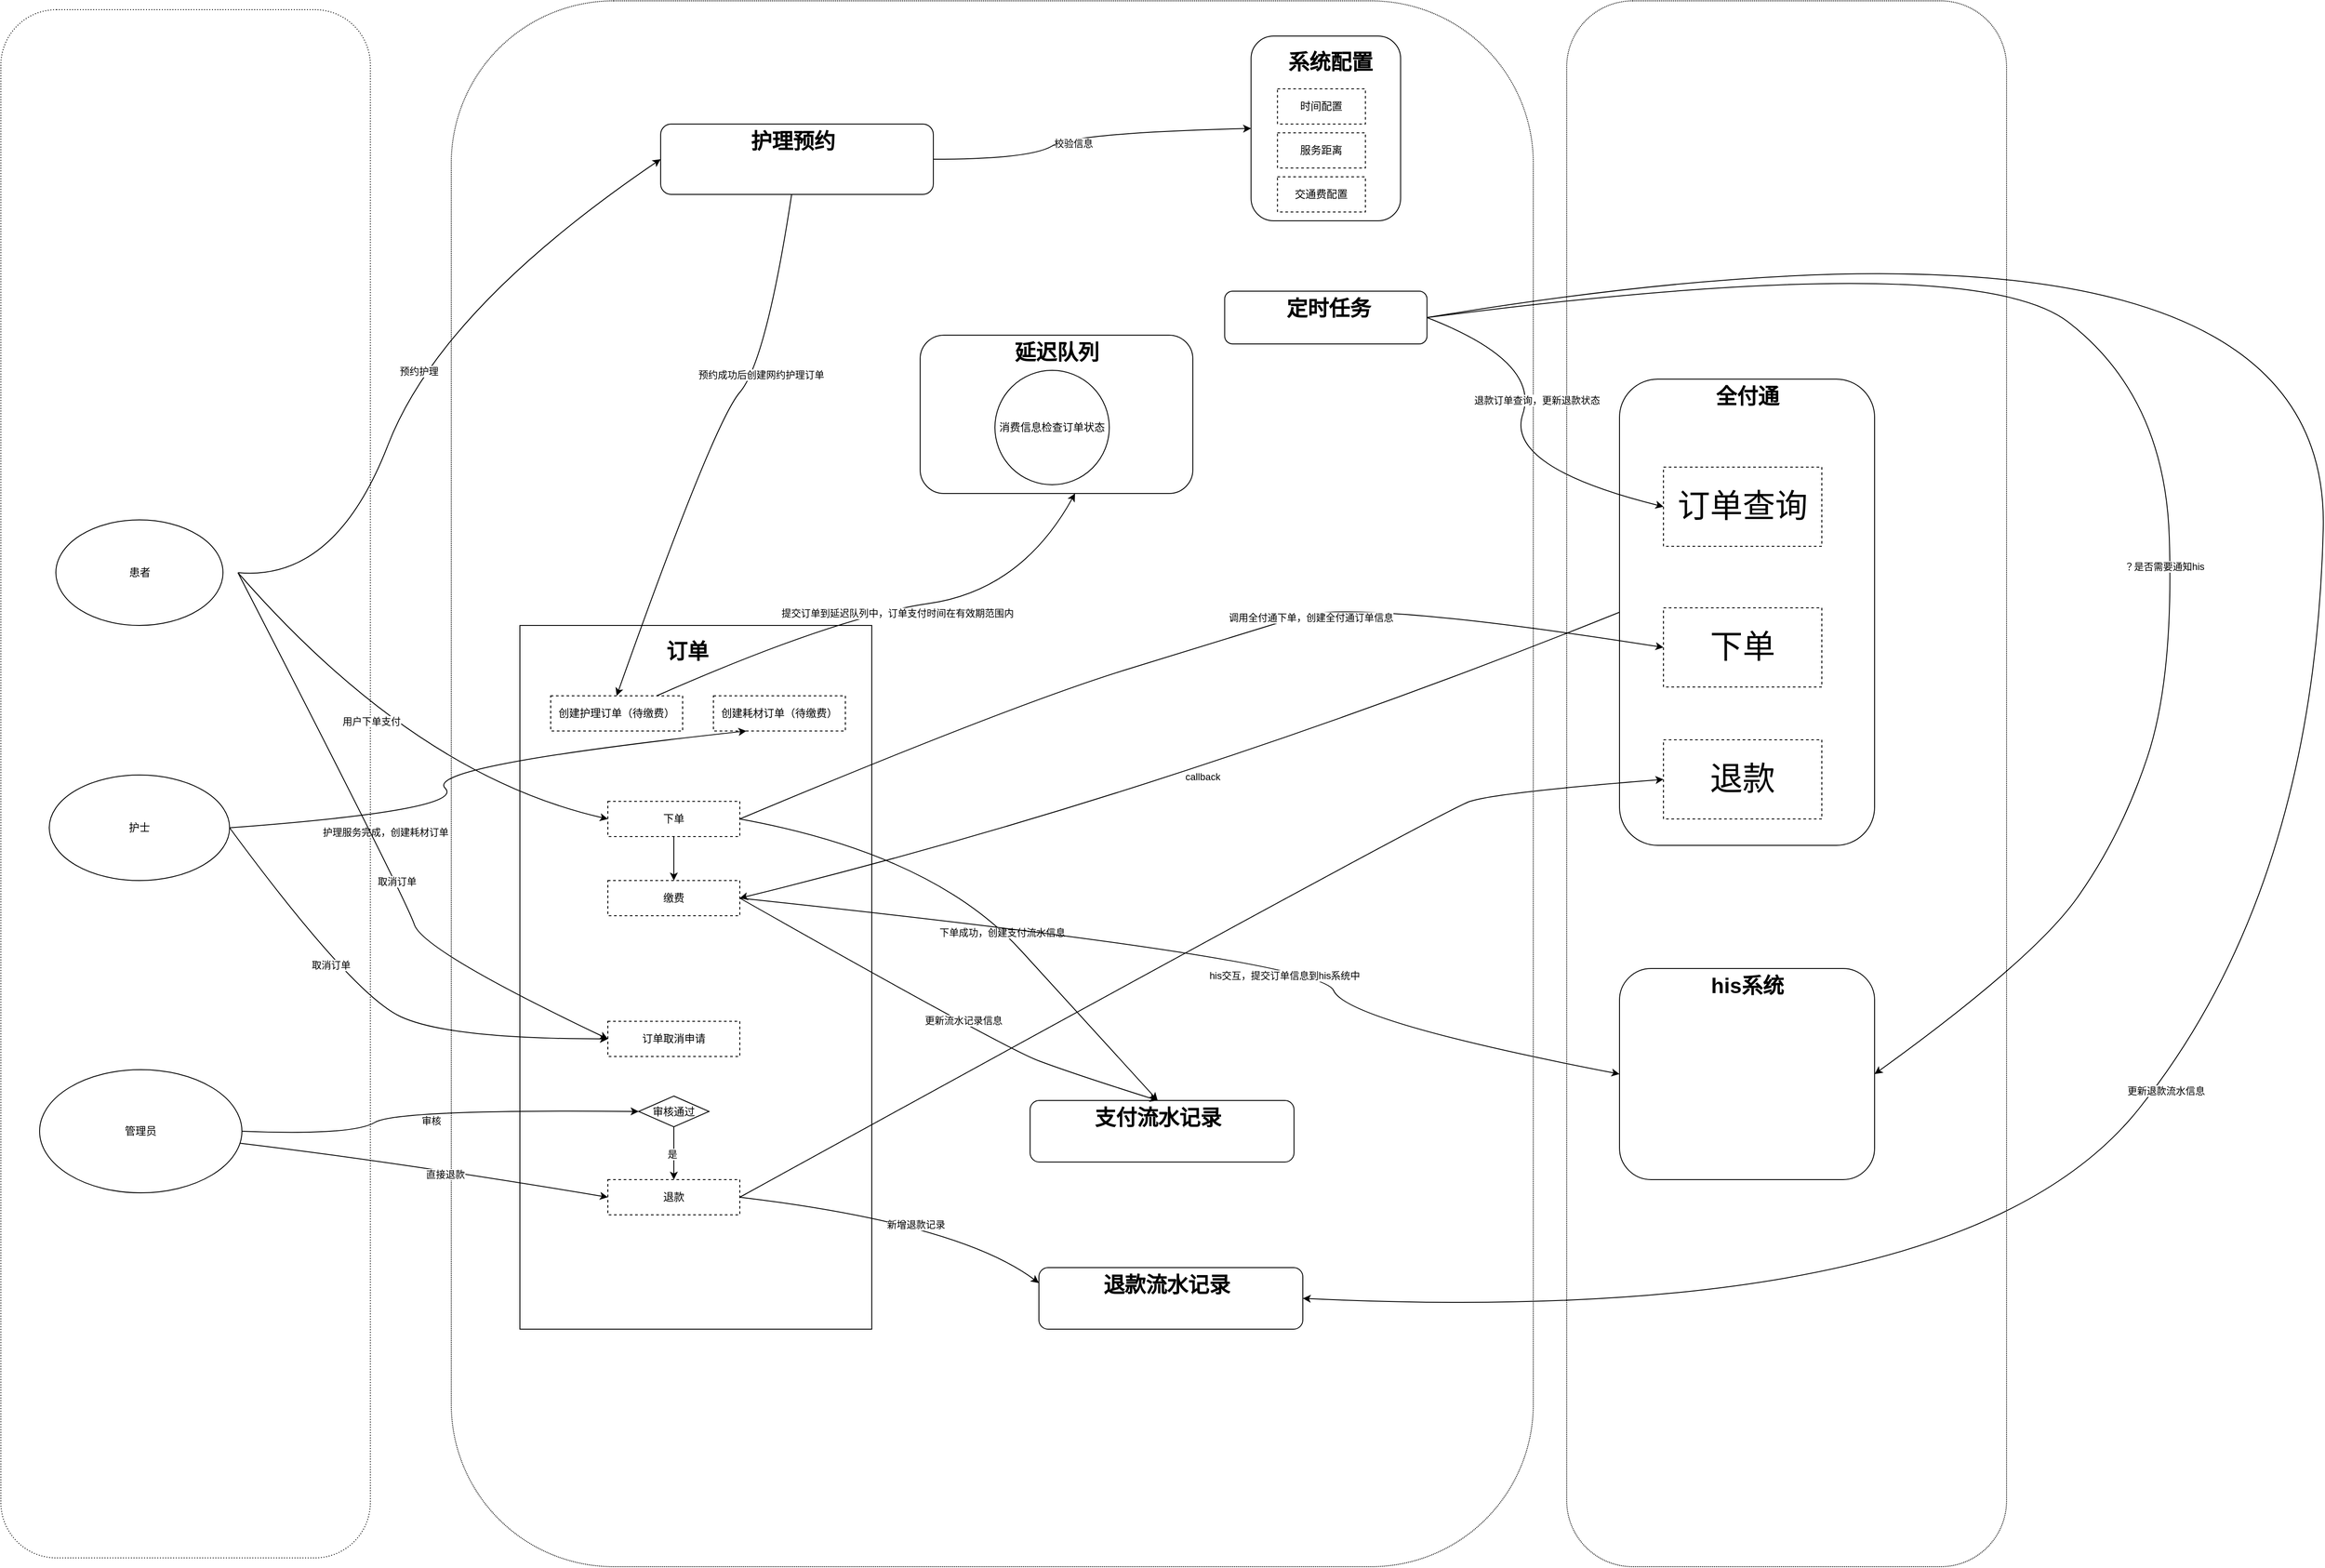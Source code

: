 <mxfile version="21.1.8" type="github">
  <diagram id="R2lEEEUBdFMjLlhIrx00" name="Page-1">
    <mxGraphModel dx="4326" dy="3360" grid="1" gridSize="10" guides="1" tooltips="1" connect="1" arrows="1" fold="1" page="0" pageScale="1" pageWidth="850" pageHeight="1100" math="0" shadow="0" extFonts="Permanent Marker^https://fonts.googleapis.com/css?family=Permanent+Marker">
      <root>
        <mxCell id="0" />
        <mxCell id="1" parent="0" />
        <mxCell id="V_KaOfOmdFqGTKFBVD7W-199" value="" style="rounded=1;whiteSpace=wrap;html=1;dashed=1;dashPattern=1 1;" vertex="1" parent="1">
          <mxGeometry x="290" y="-1260" width="500" height="1780" as="geometry" />
        </mxCell>
        <mxCell id="V_KaOfOmdFqGTKFBVD7W-198" value="" style="rounded=1;whiteSpace=wrap;html=1;dashed=1;dashPattern=1 1;" vertex="1" parent="1">
          <mxGeometry x="-978" y="-1260" width="1230" height="1780" as="geometry" />
        </mxCell>
        <mxCell id="V_KaOfOmdFqGTKFBVD7W-197" value="" style="rounded=1;whiteSpace=wrap;html=1;dashed=1;dashPattern=1 2;" vertex="1" parent="1">
          <mxGeometry x="-1490" y="-1250" width="420" height="1760" as="geometry" />
        </mxCell>
        <mxCell id="V_KaOfOmdFqGTKFBVD7W-49" value="患者" style="ellipse;whiteSpace=wrap;html=1;perimeterSpacing=17;" vertex="1" parent="1">
          <mxGeometry x="-1427.5" y="-670" width="190" height="120" as="geometry" />
        </mxCell>
        <mxCell id="V_KaOfOmdFqGTKFBVD7W-51" value="" style="rounded=0;whiteSpace=wrap;html=1;" vertex="1" parent="1">
          <mxGeometry x="-900" y="-550" width="400" height="800" as="geometry" />
        </mxCell>
        <mxCell id="V_KaOfOmdFqGTKFBVD7W-52" value="订单" style="text;strokeColor=none;fillColor=none;html=1;fontSize=24;fontStyle=1;verticalAlign=middle;align=center;" vertex="1" parent="1">
          <mxGeometry x="-760" y="-540" width="100" height="40" as="geometry" />
        </mxCell>
        <mxCell id="V_KaOfOmdFqGTKFBVD7W-53" value="" style="rounded=1;whiteSpace=wrap;html=1;" vertex="1" parent="1">
          <mxGeometry x="-740" y="-1120" width="310" height="80" as="geometry" />
        </mxCell>
        <mxCell id="V_KaOfOmdFqGTKFBVD7W-54" value="护理预约" style="text;strokeColor=none;fillColor=none;html=1;fontSize=24;fontStyle=1;verticalAlign=middle;align=center;" vertex="1" parent="1">
          <mxGeometry x="-640" y="-1120" width="100" height="40" as="geometry" />
        </mxCell>
        <mxCell id="V_KaOfOmdFqGTKFBVD7W-58" value="" style="rounded=1;whiteSpace=wrap;html=1;" vertex="1" parent="1">
          <mxGeometry x="-68.82" y="-1220" width="170" height="210" as="geometry" />
        </mxCell>
        <mxCell id="V_KaOfOmdFqGTKFBVD7W-59" value="系统配置" style="text;strokeColor=none;fillColor=none;html=1;fontSize=24;fontStyle=1;verticalAlign=middle;align=center;" vertex="1" parent="1">
          <mxGeometry x="-28.82" y="-1210" width="100" height="40" as="geometry" />
        </mxCell>
        <mxCell id="V_KaOfOmdFqGTKFBVD7W-60" value="时间配置" style="rounded=0;whiteSpace=wrap;html=1;dashed=1;" vertex="1" parent="1">
          <mxGeometry x="-38.82" y="-1160" width="100" height="40" as="geometry" />
        </mxCell>
        <mxCell id="V_KaOfOmdFqGTKFBVD7W-61" value="服务距离" style="rounded=0;whiteSpace=wrap;html=1;dashed=1;" vertex="1" parent="1">
          <mxGeometry x="-38.82" y="-1110" width="100" height="40" as="geometry" />
        </mxCell>
        <mxCell id="V_KaOfOmdFqGTKFBVD7W-62" value="交通费配置" style="rounded=0;whiteSpace=wrap;html=1;dashed=1;" vertex="1" parent="1">
          <mxGeometry x="-38.82" y="-1060" width="100" height="40" as="geometry" />
        </mxCell>
        <mxCell id="V_KaOfOmdFqGTKFBVD7W-64" value="创建护理订单（待缴费）" style="rounded=0;whiteSpace=wrap;html=1;dashed=1;" vertex="1" parent="1">
          <mxGeometry x="-865" y="-470" width="150" height="40" as="geometry" />
        </mxCell>
        <mxCell id="V_KaOfOmdFqGTKFBVD7W-71" value="" style="rounded=1;whiteSpace=wrap;html=1;" vertex="1" parent="1">
          <mxGeometry x="350" y="-830" width="290" height="530" as="geometry" />
        </mxCell>
        <mxCell id="V_KaOfOmdFqGTKFBVD7W-72" value="全付通" style="text;strokeColor=none;fillColor=none;html=1;fontSize=24;fontStyle=1;verticalAlign=middle;align=center;" vertex="1" parent="1">
          <mxGeometry x="445" y="-830" width="100" height="40" as="geometry" />
        </mxCell>
        <mxCell id="V_KaOfOmdFqGTKFBVD7W-88" value="" style="edgeStyle=orthogonalEdgeStyle;rounded=0;orthogonalLoop=1;jettySize=auto;html=1;" edge="1" parent="1" target="V_KaOfOmdFqGTKFBVD7W-76">
          <mxGeometry relative="1" as="geometry">
            <mxPoint x="25" y="-550" as="sourcePoint" />
          </mxGeometry>
        </mxCell>
        <mxCell id="V_KaOfOmdFqGTKFBVD7W-83" value="" style="rounded=1;whiteSpace=wrap;html=1;" vertex="1" parent="1">
          <mxGeometry x="350" y="-160" width="290" height="240" as="geometry" />
        </mxCell>
        <mxCell id="V_KaOfOmdFqGTKFBVD7W-84" value="his系统" style="text;strokeColor=none;fillColor=none;html=1;fontSize=24;fontStyle=1;verticalAlign=middle;align=center;" vertex="1" parent="1">
          <mxGeometry x="445" y="-160" width="100" height="40" as="geometry" />
        </mxCell>
        <mxCell id="V_KaOfOmdFqGTKFBVD7W-106" style="edgeStyle=orthogonalEdgeStyle;rounded=0;orthogonalLoop=1;jettySize=auto;html=1;exitX=0.5;exitY=1;exitDx=0;exitDy=0;" edge="1" parent="1" source="V_KaOfOmdFqGTKFBVD7W-51" target="V_KaOfOmdFqGTKFBVD7W-51">
          <mxGeometry relative="1" as="geometry" />
        </mxCell>
        <mxCell id="V_KaOfOmdFqGTKFBVD7W-111" value="护士" style="ellipse;whiteSpace=wrap;html=1;" vertex="1" parent="1">
          <mxGeometry x="-1435" y="-380" width="205" height="120" as="geometry" />
        </mxCell>
        <mxCell id="V_KaOfOmdFqGTKFBVD7W-112" value="创建耗材订单（待缴费）" style="rounded=0;whiteSpace=wrap;html=1;dashed=1;" vertex="1" parent="1">
          <mxGeometry x="-680" y="-470" width="150" height="40" as="geometry" />
        </mxCell>
        <mxCell id="V_KaOfOmdFqGTKFBVD7W-118" value="" style="rounded=1;whiteSpace=wrap;html=1;" vertex="1" parent="1">
          <mxGeometry x="-98.82" y="-930" width="230" height="60" as="geometry" />
        </mxCell>
        <mxCell id="V_KaOfOmdFqGTKFBVD7W-119" value="定时任务" style="text;strokeColor=none;fillColor=none;html=1;fontSize=24;fontStyle=1;verticalAlign=middle;align=center;" vertex="1" parent="1">
          <mxGeometry x="-32.64" y="-930" width="103.82" height="40" as="geometry" />
        </mxCell>
        <mxCell id="V_KaOfOmdFqGTKFBVD7W-120" value="" style="rounded=1;whiteSpace=wrap;html=1;" vertex="1" parent="1">
          <mxGeometry x="-445" y="-880" width="310" height="180" as="geometry" />
        </mxCell>
        <mxCell id="V_KaOfOmdFqGTKFBVD7W-122" value="延迟队列" style="text;strokeColor=none;fillColor=none;html=1;fontSize=24;fontStyle=1;verticalAlign=middle;align=center;" vertex="1" parent="1">
          <mxGeometry x="-340" y="-880" width="100" height="40" as="geometry" />
        </mxCell>
        <mxCell id="V_KaOfOmdFqGTKFBVD7W-123" value="" style="curved=1;endArrow=classic;html=1;rounded=0;entryX=0;entryY=0.5;entryDx=0;entryDy=0;" edge="1" parent="1" target="V_KaOfOmdFqGTKFBVD7W-53">
          <mxGeometry width="50" height="50" relative="1" as="geometry">
            <mxPoint x="-1220" y="-610" as="sourcePoint" />
            <mxPoint x="-710" y="-1000" as="targetPoint" />
            <Array as="points">
              <mxPoint x="-1110" y="-600" />
              <mxPoint x="-990" y="-910" />
            </Array>
          </mxGeometry>
        </mxCell>
        <mxCell id="V_KaOfOmdFqGTKFBVD7W-124" value="预约护理" style="edgeLabel;html=1;align=center;verticalAlign=middle;resizable=0;points=[];" vertex="1" connectable="0" parent="V_KaOfOmdFqGTKFBVD7W-123">
          <mxGeometry x="-0.012" y="-3" relative="1" as="geometry">
            <mxPoint x="-1" as="offset" />
          </mxGeometry>
        </mxCell>
        <mxCell id="V_KaOfOmdFqGTKFBVD7W-127" value="" style="curved=1;endArrow=classic;html=1;rounded=0;exitX=1;exitY=0.5;exitDx=0;exitDy=0;entryX=0;entryY=0.5;entryDx=0;entryDy=0;" edge="1" parent="1" source="V_KaOfOmdFqGTKFBVD7W-53" target="V_KaOfOmdFqGTKFBVD7W-58">
          <mxGeometry width="50" height="50" relative="1" as="geometry">
            <mxPoint x="-330" y="-1000" as="sourcePoint" />
            <mxPoint x="-280" y="-1050" as="targetPoint" />
            <Array as="points">
              <mxPoint x="-320" y="-1080" />
              <mxPoint x="-270" y="-1110" />
            </Array>
          </mxGeometry>
        </mxCell>
        <mxCell id="V_KaOfOmdFqGTKFBVD7W-128" value="校验信息" style="edgeLabel;html=1;align=center;verticalAlign=middle;resizable=0;points=[];" vertex="1" connectable="0" parent="V_KaOfOmdFqGTKFBVD7W-127">
          <mxGeometry x="-0.129" y="-9" relative="1" as="geometry">
            <mxPoint as="offset" />
          </mxGeometry>
        </mxCell>
        <mxCell id="V_KaOfOmdFqGTKFBVD7W-130" value="" style="curved=1;endArrow=classic;html=1;rounded=0;exitX=1;exitY=0.5;exitDx=0;exitDy=0;entryX=0.25;entryY=1;entryDx=0;entryDy=0;" edge="1" parent="1" source="V_KaOfOmdFqGTKFBVD7W-111" target="V_KaOfOmdFqGTKFBVD7W-112">
          <mxGeometry width="50" height="50" relative="1" as="geometry">
            <mxPoint x="-1010" y="-340" as="sourcePoint" />
            <mxPoint x="-960" y="-390" as="targetPoint" />
            <Array as="points">
              <mxPoint x="-960" y="-340" />
              <mxPoint x="-1010" y="-390" />
            </Array>
          </mxGeometry>
        </mxCell>
        <mxCell id="V_KaOfOmdFqGTKFBVD7W-131" value="护理服务完成，创建耗材订单" style="edgeLabel;html=1;align=center;verticalAlign=middle;resizable=0;points=[];" vertex="1" connectable="0" parent="V_KaOfOmdFqGTKFBVD7W-130">
          <mxGeometry x="-0.509" y="-18" relative="1" as="geometry">
            <mxPoint x="1" as="offset" />
          </mxGeometry>
        </mxCell>
        <mxCell id="V_KaOfOmdFqGTKFBVD7W-132" value="" style="curved=1;endArrow=classic;html=1;rounded=0;entryX=0.5;entryY=0;entryDx=0;entryDy=0;" edge="1" parent="1" source="V_KaOfOmdFqGTKFBVD7W-53" target="V_KaOfOmdFqGTKFBVD7W-64">
          <mxGeometry width="50" height="50" relative="1" as="geometry">
            <mxPoint x="-730" y="-750" as="sourcePoint" />
            <mxPoint x="-680" y="-800" as="targetPoint" />
            <Array as="points">
              <mxPoint x="-620" y="-850" />
              <mxPoint x="-680" y="-780" />
            </Array>
          </mxGeometry>
        </mxCell>
        <mxCell id="V_KaOfOmdFqGTKFBVD7W-133" value="预约成功后创建网约护理订单" style="edgeLabel;html=1;align=center;verticalAlign=middle;resizable=0;points=[];" vertex="1" connectable="0" parent="V_KaOfOmdFqGTKFBVD7W-132">
          <mxGeometry x="-0.325" y="6" relative="1" as="geometry">
            <mxPoint x="-1" as="offset" />
          </mxGeometry>
        </mxCell>
        <mxCell id="V_KaOfOmdFqGTKFBVD7W-194" value="" style="edgeStyle=orthogonalEdgeStyle;rounded=0;orthogonalLoop=1;jettySize=auto;html=1;" edge="1" parent="1" source="V_KaOfOmdFqGTKFBVD7W-134" target="V_KaOfOmdFqGTKFBVD7W-144">
          <mxGeometry relative="1" as="geometry" />
        </mxCell>
        <mxCell id="V_KaOfOmdFqGTKFBVD7W-134" value="下单" style="rounded=0;whiteSpace=wrap;html=1;dashed=1;" vertex="1" parent="1">
          <mxGeometry x="-800" y="-350" width="150" height="40" as="geometry" />
        </mxCell>
        <mxCell id="V_KaOfOmdFqGTKFBVD7W-135" value="" style="curved=1;endArrow=classic;html=1;rounded=0;exitX=1;exitY=0.5;exitDx=0;exitDy=0;entryX=0;entryY=0.5;entryDx=0;entryDy=0;" edge="1" parent="1" source="V_KaOfOmdFqGTKFBVD7W-49" target="V_KaOfOmdFqGTKFBVD7W-134">
          <mxGeometry width="50" height="50" relative="1" as="geometry">
            <mxPoint x="-1080" y="-410" as="sourcePoint" />
            <mxPoint x="-1030" y="-460" as="targetPoint" />
            <Array as="points">
              <mxPoint x="-1020" y="-380" />
            </Array>
          </mxGeometry>
        </mxCell>
        <mxCell id="V_KaOfOmdFqGTKFBVD7W-136" value="用户下单支付" style="edgeLabel;html=1;align=center;verticalAlign=middle;resizable=0;points=[];" vertex="1" connectable="0" parent="V_KaOfOmdFqGTKFBVD7W-135">
          <mxGeometry x="-0.149" y="3" relative="1" as="geometry">
            <mxPoint as="offset" />
          </mxGeometry>
        </mxCell>
        <mxCell id="V_KaOfOmdFqGTKFBVD7W-137" value="&lt;font style=&quot;font-size: 37px;&quot;&gt;下单&lt;/font&gt;" style="rounded=0;whiteSpace=wrap;html=1;dashed=1;" vertex="1" parent="1">
          <mxGeometry x="400" y="-570" width="180" height="90" as="geometry" />
        </mxCell>
        <mxCell id="V_KaOfOmdFqGTKFBVD7W-138" value="" style="curved=1;endArrow=classic;html=1;rounded=0;entryX=0;entryY=0.5;entryDx=0;entryDy=0;exitX=1;exitY=0.5;exitDx=0;exitDy=0;" edge="1" parent="1" source="V_KaOfOmdFqGTKFBVD7W-134" target="V_KaOfOmdFqGTKFBVD7W-137">
          <mxGeometry width="50" height="50" relative="1" as="geometry">
            <mxPoint x="-20" y="-430" as="sourcePoint" />
            <mxPoint x="30" y="-480" as="targetPoint" />
            <Array as="points">
              <mxPoint x="-340" y="-460" />
              <mxPoint x="-80" y="-540" />
              <mxPoint x="50" y="-580" />
            </Array>
          </mxGeometry>
        </mxCell>
        <mxCell id="V_KaOfOmdFqGTKFBVD7W-139" value="调用全付通下单，创建全付通订单信息" style="edgeLabel;html=1;align=center;verticalAlign=middle;resizable=0;points=[];" vertex="1" connectable="0" parent="V_KaOfOmdFqGTKFBVD7W-138">
          <mxGeometry x="0.255" y="-4" relative="1" as="geometry">
            <mxPoint y="1" as="offset" />
          </mxGeometry>
        </mxCell>
        <mxCell id="V_KaOfOmdFqGTKFBVD7W-140" value="" style="rounded=1;whiteSpace=wrap;html=1;" vertex="1" parent="1">
          <mxGeometry x="-320" y="-10" width="300" height="70" as="geometry" />
        </mxCell>
        <mxCell id="V_KaOfOmdFqGTKFBVD7W-141" value="支付流水记录" style="text;strokeColor=none;fillColor=none;html=1;fontSize=24;fontStyle=1;verticalAlign=middle;align=center;" vertex="1" parent="1">
          <mxGeometry x="-225" y="-10" width="100" height="40" as="geometry" />
        </mxCell>
        <mxCell id="V_KaOfOmdFqGTKFBVD7W-142" value="" style="curved=1;endArrow=classic;html=1;rounded=0;exitX=1;exitY=0.5;exitDx=0;exitDy=0;entryX=0.5;entryY=0;entryDx=0;entryDy=0;" edge="1" parent="1" source="V_KaOfOmdFqGTKFBVD7W-134" target="V_KaOfOmdFqGTKFBVD7W-141">
          <mxGeometry width="50" height="50" relative="1" as="geometry">
            <mxPoint x="-280" y="-70" as="sourcePoint" />
            <mxPoint x="-230" y="-120" as="targetPoint" />
            <Array as="points">
              <mxPoint x="-430" y="-290" />
              <mxPoint x="-230" y="-70" />
            </Array>
          </mxGeometry>
        </mxCell>
        <mxCell id="V_KaOfOmdFqGTKFBVD7W-143" value="下单成功，创建支付流水信息" style="edgeLabel;html=1;align=center;verticalAlign=middle;resizable=0;points=[];" vertex="1" connectable="0" parent="V_KaOfOmdFqGTKFBVD7W-142">
          <mxGeometry x="0.136" y="-3" relative="1" as="geometry">
            <mxPoint y="-1" as="offset" />
          </mxGeometry>
        </mxCell>
        <mxCell id="V_KaOfOmdFqGTKFBVD7W-144" value="缴费" style="rounded=0;whiteSpace=wrap;html=1;dashed=1;" vertex="1" parent="1">
          <mxGeometry x="-800" y="-260" width="150" height="40" as="geometry" />
        </mxCell>
        <mxCell id="V_KaOfOmdFqGTKFBVD7W-145" value="" style="curved=1;endArrow=classic;html=1;rounded=0;exitX=0;exitY=0.5;exitDx=0;exitDy=0;entryX=1;entryY=0.5;entryDx=0;entryDy=0;" edge="1" parent="1" source="V_KaOfOmdFqGTKFBVD7W-71" target="V_KaOfOmdFqGTKFBVD7W-144">
          <mxGeometry width="50" height="50" relative="1" as="geometry">
            <mxPoint x="-160" y="-310" as="sourcePoint" />
            <mxPoint x="-110" y="-360" as="targetPoint" />
            <Array as="points">
              <mxPoint x="-160" y="-360" />
            </Array>
          </mxGeometry>
        </mxCell>
        <mxCell id="V_KaOfOmdFqGTKFBVD7W-146" value="callback" style="edgeLabel;html=1;align=center;verticalAlign=middle;resizable=0;points=[];" vertex="1" connectable="0" parent="V_KaOfOmdFqGTKFBVD7W-145">
          <mxGeometry x="-0.031" y="-4" relative="1" as="geometry">
            <mxPoint x="1" as="offset" />
          </mxGeometry>
        </mxCell>
        <mxCell id="V_KaOfOmdFqGTKFBVD7W-147" value="" style="curved=1;endArrow=classic;html=1;rounded=0;exitX=1;exitY=0.5;exitDx=0;exitDy=0;entryX=0.5;entryY=0;entryDx=0;entryDy=0;" edge="1" parent="1" source="V_KaOfOmdFqGTKFBVD7W-144" target="V_KaOfOmdFqGTKFBVD7W-141">
          <mxGeometry width="50" height="50" relative="1" as="geometry">
            <mxPoint x="-420" y="-100" as="sourcePoint" />
            <mxPoint x="-370" y="-150" as="targetPoint" />
            <Array as="points">
              <mxPoint x="-350" y="-70" />
              <mxPoint x="-270" y="-40" />
            </Array>
          </mxGeometry>
        </mxCell>
        <mxCell id="V_KaOfOmdFqGTKFBVD7W-148" value="更新流水记录信息" style="edgeLabel;html=1;align=center;verticalAlign=middle;resizable=0;points=[];" vertex="1" connectable="0" parent="V_KaOfOmdFqGTKFBVD7W-147">
          <mxGeometry x="0.09" y="4" relative="1" as="geometry">
            <mxPoint as="offset" />
          </mxGeometry>
        </mxCell>
        <mxCell id="V_KaOfOmdFqGTKFBVD7W-149" value="" style="curved=1;endArrow=classic;html=1;rounded=0;exitX=1;exitY=0.5;exitDx=0;exitDy=0;entryX=0;entryY=0.5;entryDx=0;entryDy=0;" edge="1" parent="1" source="V_KaOfOmdFqGTKFBVD7W-144" target="V_KaOfOmdFqGTKFBVD7W-83">
          <mxGeometry width="50" height="50" relative="1" as="geometry">
            <mxPoint x="-40" y="-170" as="sourcePoint" />
            <mxPoint x="10" y="-220" as="targetPoint" />
            <Array as="points">
              <mxPoint x="10" y="-170" />
              <mxPoint x="40" y="-100" />
            </Array>
          </mxGeometry>
        </mxCell>
        <mxCell id="V_KaOfOmdFqGTKFBVD7W-150" value="his交互，提交订单信息到his系统中" style="edgeLabel;html=1;align=center;verticalAlign=middle;resizable=0;points=[];" vertex="1" connectable="0" parent="V_KaOfOmdFqGTKFBVD7W-149">
          <mxGeometry x="0.18" y="-21" relative="1" as="geometry">
            <mxPoint x="1" y="1" as="offset" />
          </mxGeometry>
        </mxCell>
        <mxCell id="V_KaOfOmdFqGTKFBVD7W-154" value="" style="curved=1;endArrow=classic;html=1;rounded=0;entryX=0.568;entryY=1;entryDx=0;entryDy=0;entryPerimeter=0;" edge="1" parent="1" source="V_KaOfOmdFqGTKFBVD7W-64" target="V_KaOfOmdFqGTKFBVD7W-120">
          <mxGeometry width="50" height="50" relative="1" as="geometry">
            <mxPoint x="-430" y="-580" as="sourcePoint" />
            <mxPoint x="-380" y="-630" as="targetPoint" />
            <Array as="points">
              <mxPoint x="-540" y="-560" />
              <mxPoint x="-330" y="-590" />
            </Array>
          </mxGeometry>
        </mxCell>
        <mxCell id="V_KaOfOmdFqGTKFBVD7W-155" value="提交订单到延迟队列中，订单支付时间在有效期范围内" style="edgeLabel;html=1;align=center;verticalAlign=middle;resizable=0;points=[];" vertex="1" connectable="0" parent="V_KaOfOmdFqGTKFBVD7W-154">
          <mxGeometry x="0.042" y="-6" relative="1" as="geometry">
            <mxPoint as="offset" />
          </mxGeometry>
        </mxCell>
        <mxCell id="V_KaOfOmdFqGTKFBVD7W-158" value="&lt;font style=&quot;font-size: 37px;&quot;&gt;退款&lt;/font&gt;" style="rounded=0;whiteSpace=wrap;html=1;dashed=1;" vertex="1" parent="1">
          <mxGeometry x="400" y="-420" width="180" height="90" as="geometry" />
        </mxCell>
        <mxCell id="V_KaOfOmdFqGTKFBVD7W-159" value="订单取消申请" style="rounded=0;whiteSpace=wrap;html=1;dashed=1;" vertex="1" parent="1">
          <mxGeometry x="-800" y="-100" width="150" height="40" as="geometry" />
        </mxCell>
        <mxCell id="V_KaOfOmdFqGTKFBVD7W-160" value="" style="curved=1;endArrow=classic;html=1;rounded=0;exitX=1;exitY=0.5;exitDx=0;exitDy=0;entryX=0;entryY=0.5;entryDx=0;entryDy=0;" edge="1" parent="1" source="V_KaOfOmdFqGTKFBVD7W-111" target="V_KaOfOmdFqGTKFBVD7W-159">
          <mxGeometry width="50" height="50" relative="1" as="geometry">
            <mxPoint x="-1080" y="-140" as="sourcePoint" />
            <mxPoint x="-1030" y="-190" as="targetPoint" />
            <Array as="points">
              <mxPoint x="-1090" y="-130" />
              <mxPoint x="-980" y="-80" />
            </Array>
          </mxGeometry>
        </mxCell>
        <mxCell id="V_KaOfOmdFqGTKFBVD7W-161" value="取消订单" style="edgeLabel;html=1;align=center;verticalAlign=middle;resizable=0;points=[];" vertex="1" connectable="0" parent="V_KaOfOmdFqGTKFBVD7W-160">
          <mxGeometry x="-0.277" y="1" relative="1" as="geometry">
            <mxPoint x="-1" as="offset" />
          </mxGeometry>
        </mxCell>
        <mxCell id="V_KaOfOmdFqGTKFBVD7W-162" value="" style="curved=1;endArrow=classic;html=1;rounded=0;exitX=1;exitY=0.5;exitDx=0;exitDy=0;entryX=0;entryY=0.5;entryDx=0;entryDy=0;" edge="1" parent="1" source="V_KaOfOmdFqGTKFBVD7W-49" target="V_KaOfOmdFqGTKFBVD7W-159">
          <mxGeometry width="50" height="50" relative="1" as="geometry">
            <mxPoint x="-1050" y="-180" as="sourcePoint" />
            <mxPoint x="-1000" y="-230" as="targetPoint" />
            <Array as="points">
              <mxPoint x="-1030" y="-240" />
              <mxPoint x="-1010" y="-180" />
            </Array>
          </mxGeometry>
        </mxCell>
        <mxCell id="V_KaOfOmdFqGTKFBVD7W-163" value="取消订单" style="edgeLabel;html=1;align=center;verticalAlign=middle;resizable=0;points=[];" vertex="1" connectable="0" parent="V_KaOfOmdFqGTKFBVD7W-162">
          <mxGeometry x="0.108" relative="1" as="geometry">
            <mxPoint as="offset" />
          </mxGeometry>
        </mxCell>
        <mxCell id="V_KaOfOmdFqGTKFBVD7W-164" value="管理员" style="ellipse;whiteSpace=wrap;html=1;" vertex="1" parent="1">
          <mxGeometry x="-1446" y="-45" width="230" height="140" as="geometry" />
        </mxCell>
        <mxCell id="V_KaOfOmdFqGTKFBVD7W-165" value="退款" style="rounded=0;whiteSpace=wrap;html=1;dashed=1;" vertex="1" parent="1">
          <mxGeometry x="-800" y="80" width="150" height="40" as="geometry" />
        </mxCell>
        <mxCell id="V_KaOfOmdFqGTKFBVD7W-168" style="edgeStyle=orthogonalEdgeStyle;rounded=0;orthogonalLoop=1;jettySize=auto;html=1;entryX=0.5;entryY=0;entryDx=0;entryDy=0;" edge="1" parent="1" source="V_KaOfOmdFqGTKFBVD7W-166" target="V_KaOfOmdFqGTKFBVD7W-165">
          <mxGeometry relative="1" as="geometry" />
        </mxCell>
        <mxCell id="V_KaOfOmdFqGTKFBVD7W-196" value="是" style="edgeLabel;html=1;align=center;verticalAlign=middle;resizable=0;points=[];" vertex="1" connectable="0" parent="V_KaOfOmdFqGTKFBVD7W-168">
          <mxGeometry x="-0.004" y="-2" relative="1" as="geometry">
            <mxPoint y="1" as="offset" />
          </mxGeometry>
        </mxCell>
        <mxCell id="V_KaOfOmdFqGTKFBVD7W-166" value="审核通过" style="rhombus;whiteSpace=wrap;html=1;" vertex="1" parent="1">
          <mxGeometry x="-765" y="-15" width="80" height="35" as="geometry" />
        </mxCell>
        <mxCell id="V_KaOfOmdFqGTKFBVD7W-167" value="" style="curved=1;endArrow=classic;html=1;rounded=0;exitX=1;exitY=0.5;exitDx=0;exitDy=0;entryX=0;entryY=0.5;entryDx=0;entryDy=0;" edge="1" parent="1" source="V_KaOfOmdFqGTKFBVD7W-164" target="V_KaOfOmdFqGTKFBVD7W-166">
          <mxGeometry width="50" height="50" relative="1" as="geometry">
            <mxPoint x="-1090" y="50" as="sourcePoint" />
            <mxPoint x="-1040" as="targetPoint" />
            <Array as="points">
              <mxPoint x="-1090" y="30" />
              <mxPoint x="-1040" />
            </Array>
          </mxGeometry>
        </mxCell>
        <mxCell id="V_KaOfOmdFqGTKFBVD7W-195" value="审核" style="edgeLabel;html=1;align=center;verticalAlign=middle;resizable=0;points=[];" vertex="1" connectable="0" parent="V_KaOfOmdFqGTKFBVD7W-167">
          <mxGeometry x="-0.033" y="-12" relative="1" as="geometry">
            <mxPoint x="1" as="offset" />
          </mxGeometry>
        </mxCell>
        <mxCell id="V_KaOfOmdFqGTKFBVD7W-169" value="" style="curved=1;endArrow=classic;html=1;rounded=0;entryX=0;entryY=0.5;entryDx=0;entryDy=0;" edge="1" parent="1" source="V_KaOfOmdFqGTKFBVD7W-164" target="V_KaOfOmdFqGTKFBVD7W-165">
          <mxGeometry width="50" height="50" relative="1" as="geometry">
            <mxPoint x="-1240" y="40" as="sourcePoint" />
            <mxPoint x="-940" y="90" as="targetPoint" />
            <Array as="points">
              <mxPoint x="-1040" y="60" />
            </Array>
          </mxGeometry>
        </mxCell>
        <mxCell id="V_KaOfOmdFqGTKFBVD7W-170" value="直接退款" style="edgeLabel;html=1;align=center;verticalAlign=middle;resizable=0;points=[];" vertex="1" connectable="0" parent="V_KaOfOmdFqGTKFBVD7W-169">
          <mxGeometry x="0.122" y="-4" relative="1" as="geometry">
            <mxPoint x="-1" as="offset" />
          </mxGeometry>
        </mxCell>
        <mxCell id="V_KaOfOmdFqGTKFBVD7W-171" value="" style="curved=1;endArrow=classic;html=1;rounded=0;entryX=0;entryY=0.5;entryDx=0;entryDy=0;exitX=1;exitY=0.5;exitDx=0;exitDy=0;" edge="1" parent="1" source="V_KaOfOmdFqGTKFBVD7W-165" target="V_KaOfOmdFqGTKFBVD7W-158">
          <mxGeometry width="50" height="50" relative="1" as="geometry">
            <mxPoint x="120" y="-250" as="sourcePoint" />
            <mxPoint x="170" y="-300" as="targetPoint" />
            <Array as="points">
              <mxPoint x="150" y="-340" />
              <mxPoint x="210" y="-360" />
            </Array>
          </mxGeometry>
        </mxCell>
        <mxCell id="V_KaOfOmdFqGTKFBVD7W-173" value="消费信息检查订单状态" style="ellipse;whiteSpace=wrap;html=1;aspect=fixed;" vertex="1" parent="1">
          <mxGeometry x="-360" y="-840" width="130" height="130" as="geometry" />
        </mxCell>
        <mxCell id="V_KaOfOmdFqGTKFBVD7W-174" value="&lt;font style=&quot;font-size: 37px;&quot;&gt;订单查询&lt;/font&gt;" style="rounded=0;whiteSpace=wrap;html=1;dashed=1;" vertex="1" parent="1">
          <mxGeometry x="400" y="-730" width="180" height="90" as="geometry" />
        </mxCell>
        <mxCell id="V_KaOfOmdFqGTKFBVD7W-175" value="" style="curved=1;endArrow=classic;html=1;rounded=0;entryX=0;entryY=0.5;entryDx=0;entryDy=0;exitX=1;exitY=0.5;exitDx=0;exitDy=0;" edge="1" parent="1" source="V_KaOfOmdFqGTKFBVD7W-118" target="V_KaOfOmdFqGTKFBVD7W-174">
          <mxGeometry width="50" height="50" relative="1" as="geometry">
            <mxPoint x="210" y="-850" as="sourcePoint" />
            <mxPoint x="260" y="-900" as="targetPoint" />
            <Array as="points">
              <mxPoint x="260" y="-850" />
              <mxPoint x="220" y="-730" />
            </Array>
          </mxGeometry>
        </mxCell>
        <mxCell id="V_KaOfOmdFqGTKFBVD7W-176" value="退款订单查询，更新退款状态" style="edgeLabel;html=1;align=center;verticalAlign=middle;resizable=0;points=[];" vertex="1" connectable="0" parent="V_KaOfOmdFqGTKFBVD7W-175">
          <mxGeometry x="-0.2" y="9" relative="1" as="geometry">
            <mxPoint y="1" as="offset" />
          </mxGeometry>
        </mxCell>
        <mxCell id="V_KaOfOmdFqGTKFBVD7W-177" value="" style="curved=1;endArrow=classic;html=1;rounded=0;entryX=1;entryY=0.5;entryDx=0;entryDy=0;exitX=1;exitY=0.5;exitDx=0;exitDy=0;" edge="1" parent="1" source="V_KaOfOmdFqGTKFBVD7W-118" target="V_KaOfOmdFqGTKFBVD7W-83">
          <mxGeometry width="50" height="50" relative="1" as="geometry">
            <mxPoint x="210" y="-860" as="sourcePoint" />
            <mxPoint x="880" y="-700" as="targetPoint" />
            <Array as="points">
              <mxPoint x="750" y="-980" />
              <mxPoint x="970" y="-810" />
              <mxPoint x="980" y="-490" />
              <mxPoint x="920" y="-310" />
              <mxPoint x="820" y="-170" />
            </Array>
          </mxGeometry>
        </mxCell>
        <mxCell id="V_KaOfOmdFqGTKFBVD7W-180" value="？是否需要通知his" style="edgeLabel;html=1;align=center;verticalAlign=middle;resizable=0;points=[];" vertex="1" connectable="0" parent="V_KaOfOmdFqGTKFBVD7W-177">
          <mxGeometry x="0.211" y="-7" relative="1" as="geometry">
            <mxPoint y="1" as="offset" />
          </mxGeometry>
        </mxCell>
        <mxCell id="V_KaOfOmdFqGTKFBVD7W-181" value="" style="rounded=1;whiteSpace=wrap;html=1;" vertex="1" parent="1">
          <mxGeometry x="-310" y="180" width="300" height="70" as="geometry" />
        </mxCell>
        <mxCell id="V_KaOfOmdFqGTKFBVD7W-182" value="退款流水记录" style="text;strokeColor=none;fillColor=none;html=1;fontSize=24;fontStyle=1;verticalAlign=middle;align=center;" vertex="1" parent="1">
          <mxGeometry x="-215" y="180" width="100" height="40" as="geometry" />
        </mxCell>
        <mxCell id="V_KaOfOmdFqGTKFBVD7W-183" value="" style="curved=1;endArrow=classic;html=1;rounded=0;exitX=1;exitY=0.5;exitDx=0;exitDy=0;entryX=0;entryY=0.25;entryDx=0;entryDy=0;" edge="1" parent="1" source="V_KaOfOmdFqGTKFBVD7W-165" target="V_KaOfOmdFqGTKFBVD7W-181">
          <mxGeometry width="50" height="50" relative="1" as="geometry">
            <mxPoint x="-450" y="130" as="sourcePoint" />
            <mxPoint x="-400" y="80" as="targetPoint" />
            <Array as="points">
              <mxPoint x="-400" y="130" />
            </Array>
          </mxGeometry>
        </mxCell>
        <mxCell id="V_KaOfOmdFqGTKFBVD7W-185" value="新增退款记录" style="edgeLabel;html=1;align=center;verticalAlign=middle;resizable=0;points=[];" vertex="1" connectable="0" parent="V_KaOfOmdFqGTKFBVD7W-183">
          <mxGeometry x="0.117" y="-7" relative="1" as="geometry">
            <mxPoint x="-1" as="offset" />
          </mxGeometry>
        </mxCell>
        <mxCell id="V_KaOfOmdFqGTKFBVD7W-188" value="" style="curved=1;endArrow=classic;html=1;rounded=0;entryX=1;entryY=0.5;entryDx=0;entryDy=0;exitX=1;exitY=0.5;exitDx=0;exitDy=0;" edge="1" parent="1" source="V_KaOfOmdFqGTKFBVD7W-118" target="V_KaOfOmdFqGTKFBVD7W-181">
          <mxGeometry width="50" height="50" relative="1" as="geometry">
            <mxPoint x="200" y="-860" as="sourcePoint" />
            <mxPoint x="1410" y="-290" as="targetPoint" />
            <Array as="points">
              <mxPoint x="1160" y="-1070" />
              <mxPoint x="1140" y="-250" />
              <mxPoint x="740" y="250" />
            </Array>
          </mxGeometry>
        </mxCell>
        <mxCell id="V_KaOfOmdFqGTKFBVD7W-189" value="更新退款流水信息" style="edgeLabel;html=1;align=center;verticalAlign=middle;resizable=0;points=[];" vertex="1" connectable="0" parent="V_KaOfOmdFqGTKFBVD7W-188">
          <mxGeometry x="0.348" y="-88" relative="1" as="geometry">
            <mxPoint x="106" y="26" as="offset" />
          </mxGeometry>
        </mxCell>
      </root>
    </mxGraphModel>
  </diagram>
</mxfile>
